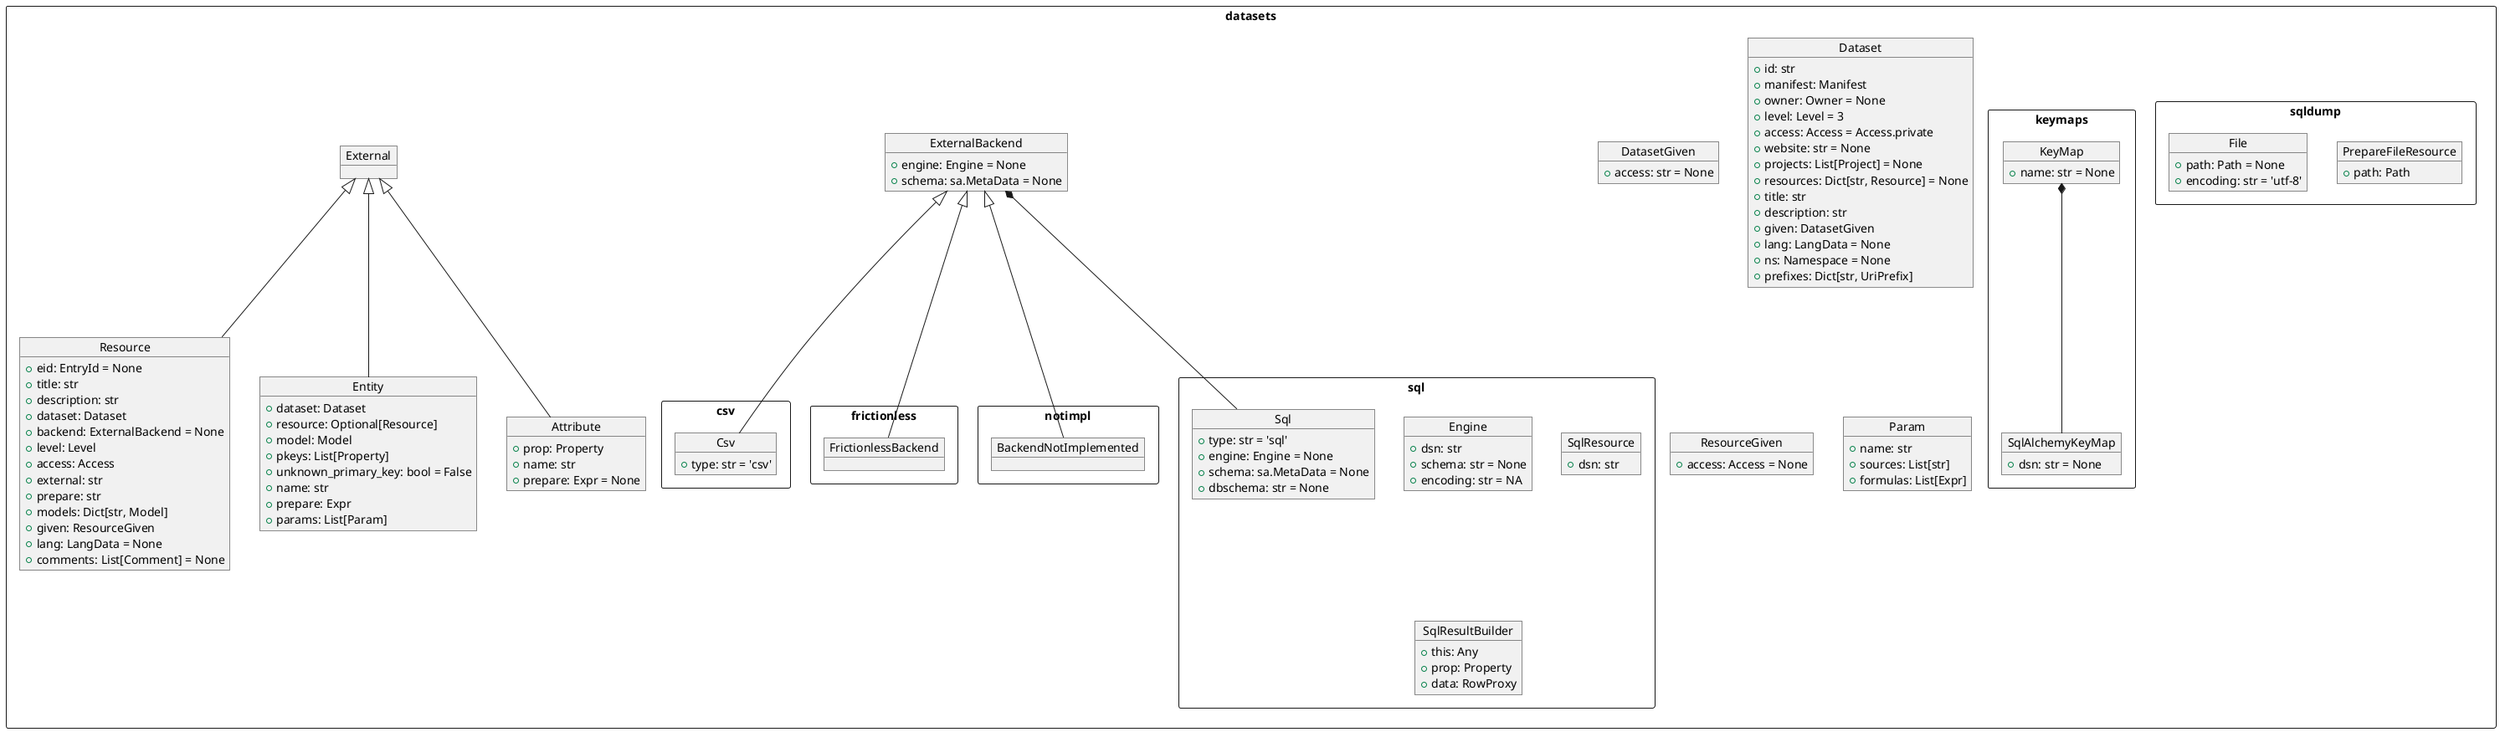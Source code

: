 @startuml
package datasets <<Rectangle>> {

    package csv <<Rectangle>> {
        object Csv {
            +type: str = 'csv'
        }
    }

    package frictionless <<Rectangle>> {
        object FrictionlessBackend {

        }
    }

    package notimpl <<Rectangle>> {
        object BackendNotImplemented {

        }
    }

    package sql <<Rectangle>> {
        object Sql {
            +type: str = 'sql'
            +engine: Engine = None
            +schema: sa.MetaData = None
            +dbschema: str = None
        }

        object Engine {
            +dsn: str
            +schema: str = None
            +encoding: str = NA
        }

        object SqlResource {
            +dsn: str
        }
        object SqlResultBuilder {
            +this: Any
            +prop: Property
            +data: RowProxy
        }
    }

    package sqldump <<Rectangle>> {

        object PrepareFileResource {
            +path: Path
        }

        object File {
            +path: Path = None
            +encoding: str = 'utf-8'
        }
    }

    package keymaps <<Rectangle>> {

        object KeyMap {
            +name: str = None
        }

        object SqlAlchemyKeyMap {
            +dsn: str = None
        }

    }

    object DatasetGiven {
            +access: str = None
    }

    object Dataset {
            +id: str
            +manifest: Manifest
            +owner: Owner = None
            +level: Level = 3
            +access: Access = Access.private
            +website: str = None
            +projects: List[Project] = None
            +resources: Dict[str, Resource] = None
            +title: str
            +description: str
            +given: DatasetGiven
            +lang: LangData = None
            +ns: Namespace = None
            +prefixes: Dict[str, UriPrefix]
    }

    object ExternalBackend {
            +engine: Engine = None
            +schema: sa.MetaData = None
    }

    object External {

    }

    object ResourceGiven {
            +access: Access = None
    }

    object Resource {
            +eid: EntryId = None
            +title: str
            +description: str
            +dataset: Dataset
            +backend: ExternalBackend = None
            +level: Level
            +access: Access
            +external: str
            +prepare: str
            +models: Dict[str, Model]
            +given: ResourceGiven
            +lang: LangData = None
            +comments: List[Comment] = None
    }

    object Param {
            +name: str
            +sources: List[str]
            +formulas: List[Expr]
    }

    object Entity {
            +dataset: Dataset
            +resource: Optional[Resource]
            +model: Model
            +pkeys: List[Property]
            +unknown_primary_key: bool = False
            +name: str
            +prepare: Expr
            +params: List[Param]
    }

    object Attribute {
            +prop: Property
            +name: str
            +prepare: Expr = None
    }

}


KeyMap *-- SqlAlchemyKeyMap
External <|-- Resource
External <|-- Entity
External <|-- Attribute
ExternalBackend <|-- Csv
ExternalBackend <|-- FrictionlessBackend
ExternalBackend <|-- BackendNotImplemented
ExternalBackend *--  Sql

@enduml
